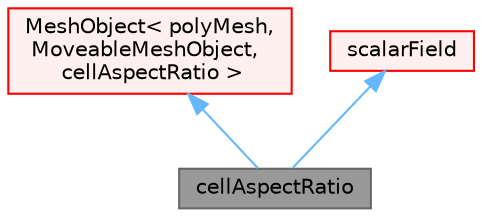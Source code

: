 digraph "cellAspectRatio"
{
 // LATEX_PDF_SIZE
  bgcolor="transparent";
  edge [fontname=Helvetica,fontsize=10,labelfontname=Helvetica,labelfontsize=10];
  node [fontname=Helvetica,fontsize=10,shape=box,height=0.2,width=0.4];
  Node1 [id="Node000001",label="cellAspectRatio",height=0.2,width=0.4,color="gray40", fillcolor="grey60", style="filled", fontcolor="black",tooltip="(Rough approximation of) cell aspect ratio"];
  Node2 -> Node1 [id="edge1_Node000001_Node000002",dir="back",color="steelblue1",style="solid",tooltip=" "];
  Node2 [id="Node000002",label="MeshObject\< polyMesh,\l MoveableMeshObject,\l cellAspectRatio \>",height=0.2,width=0.4,color="red", fillcolor="#FFF0F0", style="filled",URL="$classFoam_1_1MeshObject.html",tooltip=" "];
  Node20 -> Node1 [id="edge2_Node000001_Node000020",dir="back",color="steelblue1",style="solid",tooltip=" "];
  Node20 [id="Node000020",label="scalarField",height=0.2,width=0.4,color="red", fillcolor="#FFF0F0", style="filled",URL="$classFoam_1_1Field.html",tooltip=" "];
}
